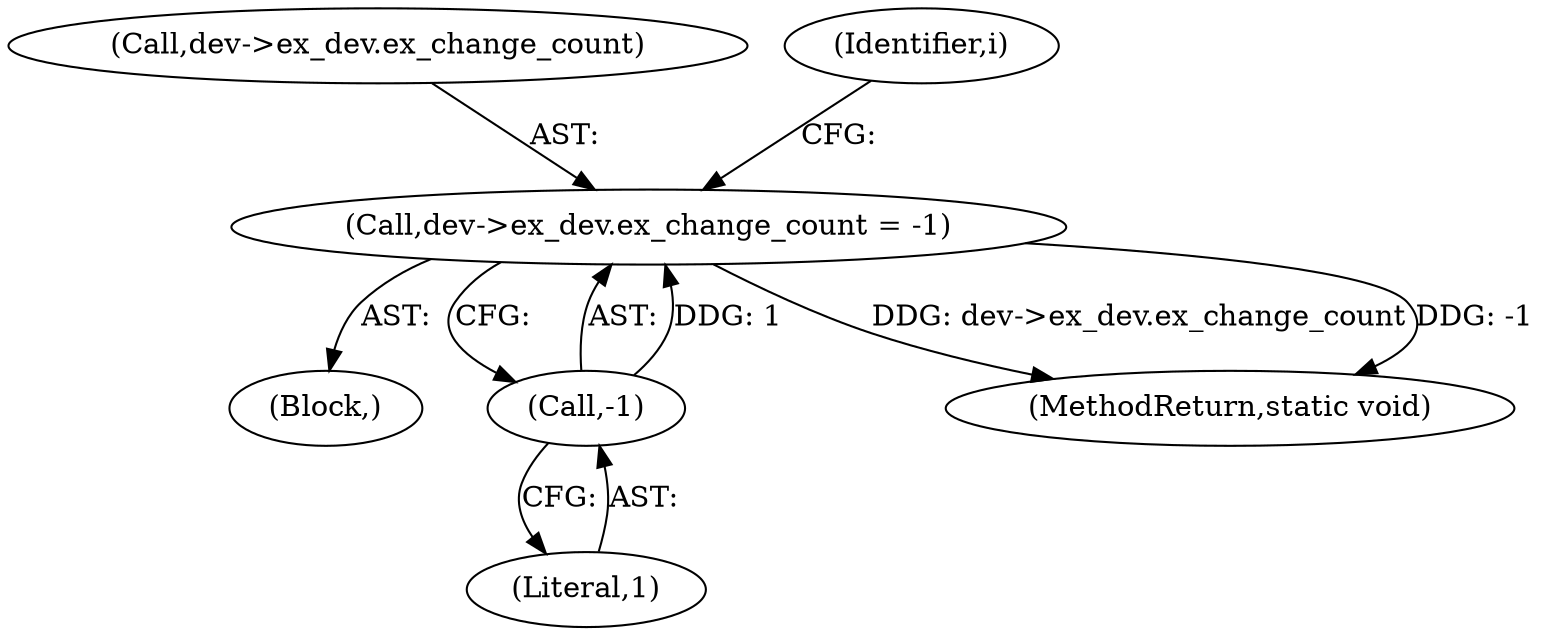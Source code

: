 digraph "0_linux_0558f33c06bb910e2879e355192227a8e8f0219d_11@pointer" {
"1000178" [label="(Call,dev->ex_dev.ex_change_count = -1)"];
"1000184" [label="(Call,-1)"];
"1000184" [label="(Call,-1)"];
"1000178" [label="(Call,dev->ex_dev.ex_change_count = -1)"];
"1000177" [label="(Block,)"];
"1000220" [label="(MethodReturn,static void)"];
"1000185" [label="(Literal,1)"];
"1000179" [label="(Call,dev->ex_dev.ex_change_count)"];
"1000188" [label="(Identifier,i)"];
"1000178" -> "1000177"  [label="AST: "];
"1000178" -> "1000184"  [label="CFG: "];
"1000179" -> "1000178"  [label="AST: "];
"1000184" -> "1000178"  [label="AST: "];
"1000188" -> "1000178"  [label="CFG: "];
"1000178" -> "1000220"  [label="DDG: dev->ex_dev.ex_change_count"];
"1000178" -> "1000220"  [label="DDG: -1"];
"1000184" -> "1000178"  [label="DDG: 1"];
"1000184" -> "1000185"  [label="CFG: "];
"1000185" -> "1000184"  [label="AST: "];
}
